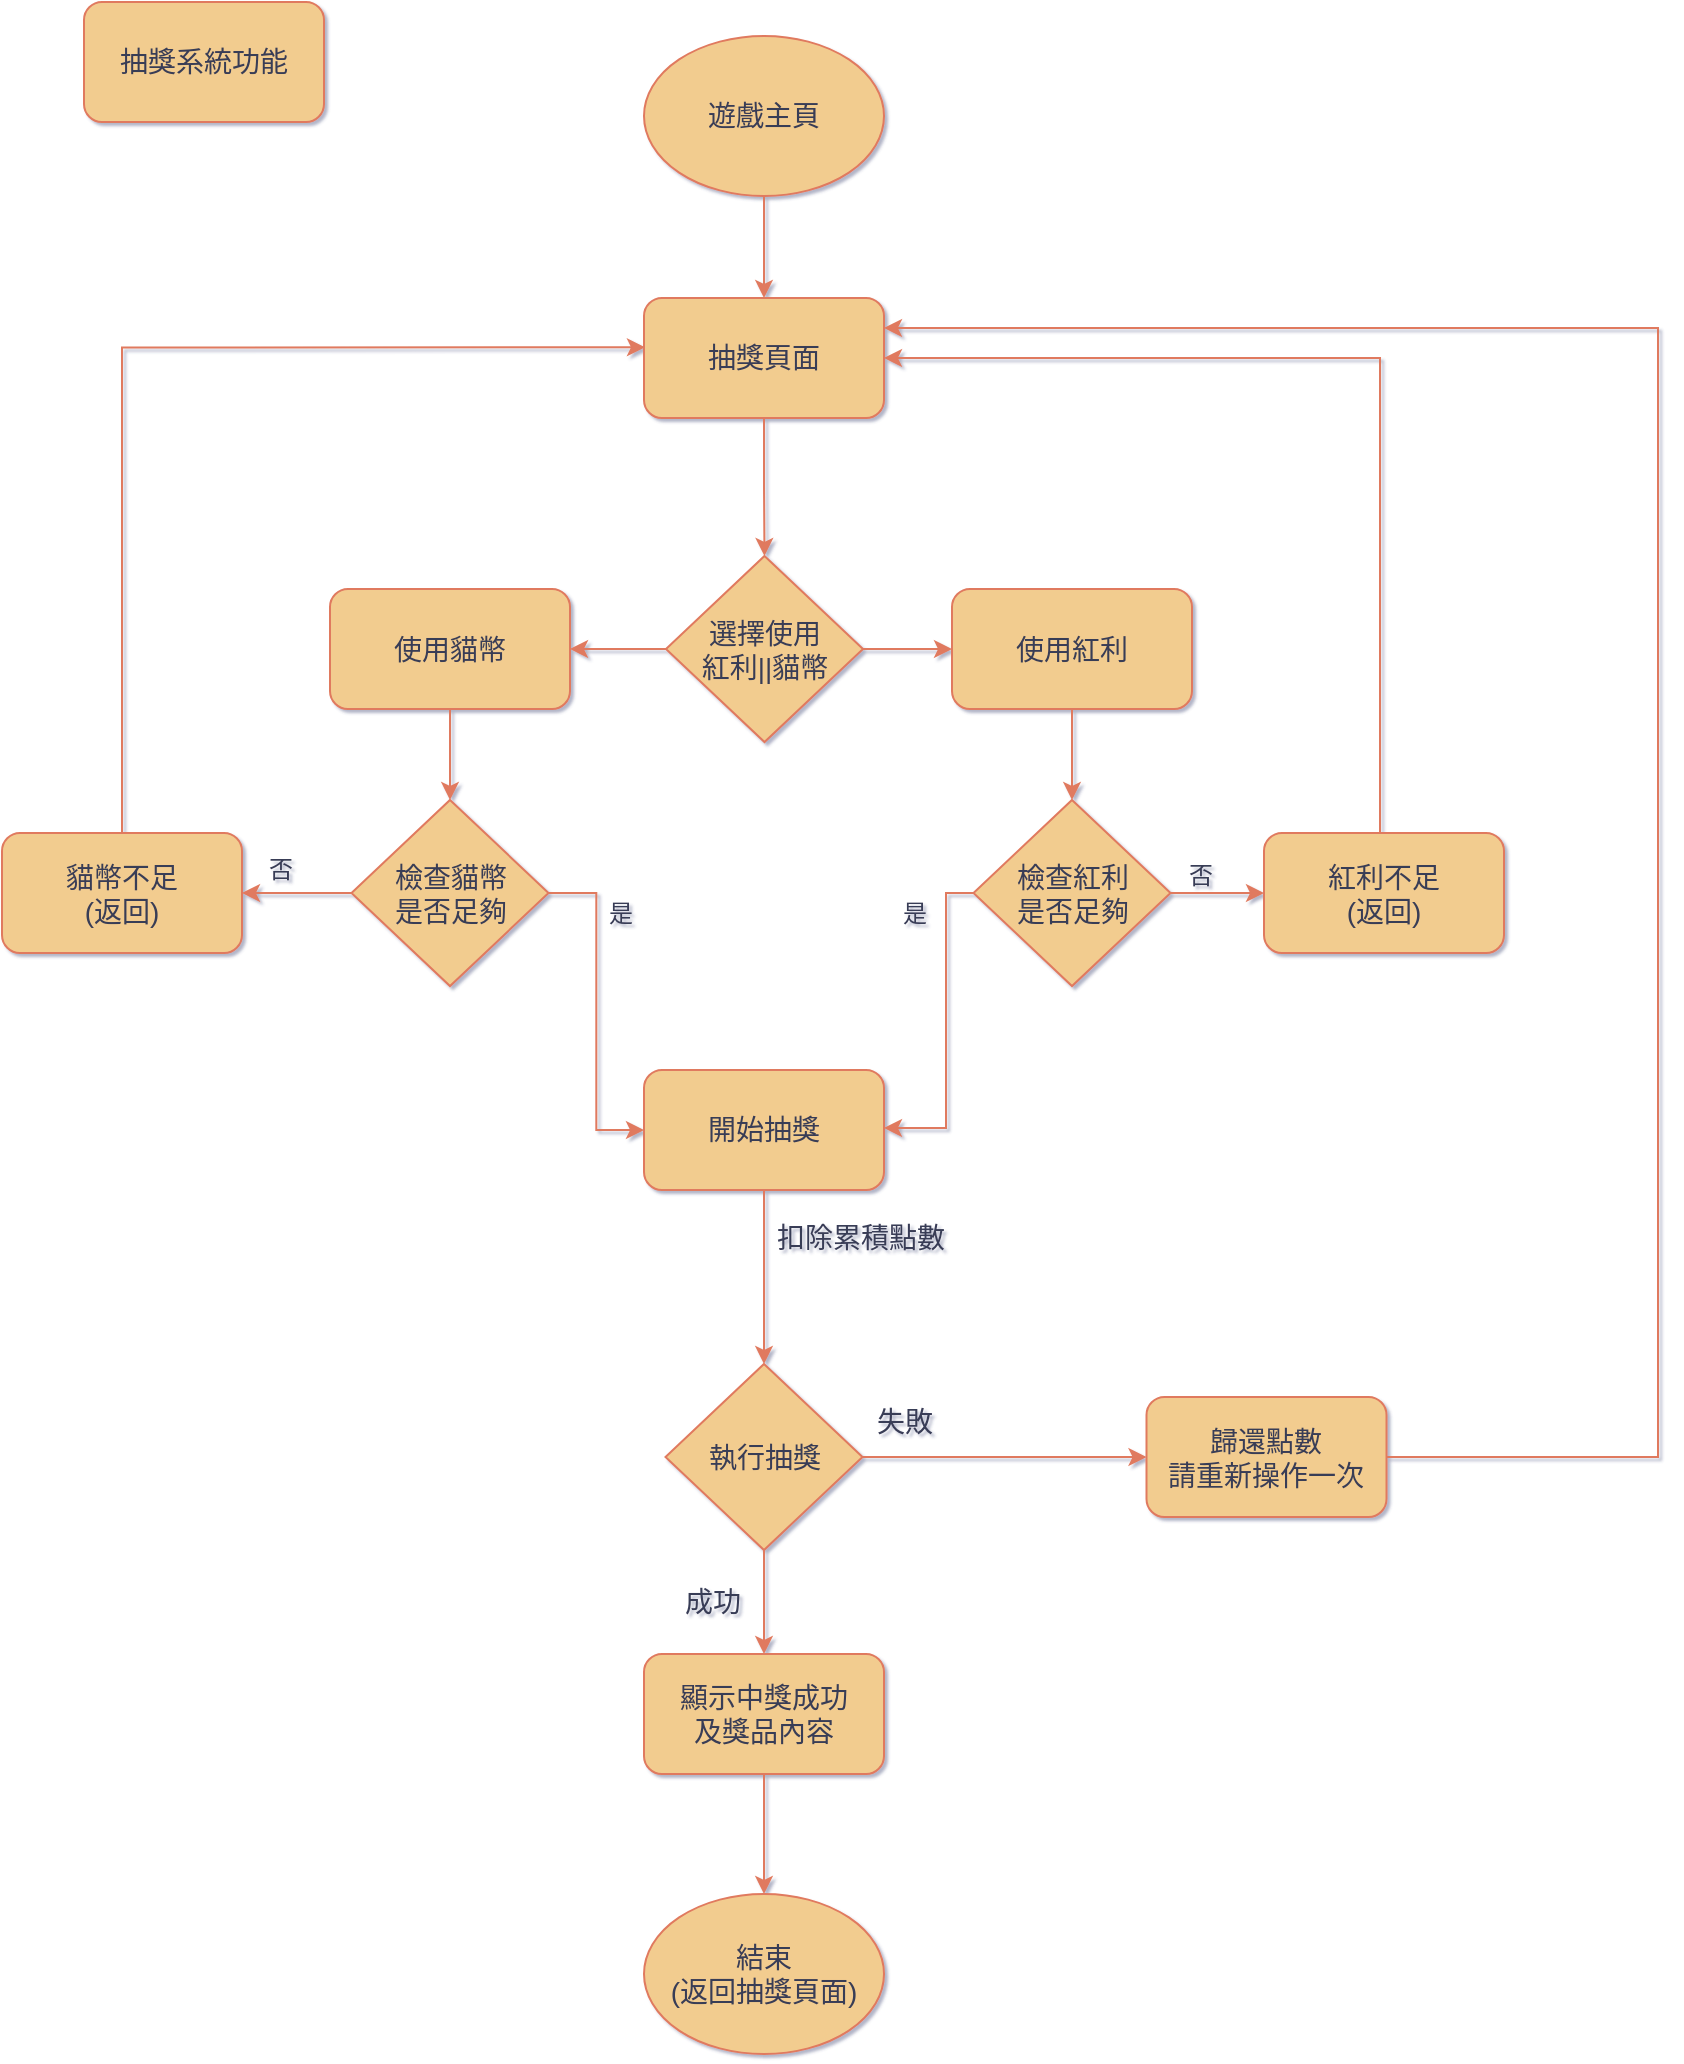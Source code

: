 <mxfile version="21.3.8" type="device">
  <diagram name="第 1 页" id="Zqvo1ujAFfrz3i5l5ESM">
    <mxGraphModel dx="1195" dy="617" grid="0" gridSize="10" guides="1" tooltips="1" connect="1" arrows="1" fold="1" page="0" pageScale="1" pageWidth="1169" pageHeight="1654" background="#ffffff" math="0" shadow="1">
      <root>
        <mxCell id="0" />
        <mxCell id="1" parent="0" />
        <mxCell id="xGS4S_83_H0r_bAf-wXa-18" style="edgeStyle=orthogonalEdgeStyle;rounded=1;orthogonalLoop=1;jettySize=auto;html=1;exitX=1;exitY=0.5;exitDx=0;exitDy=0;entryX=1;entryY=0.5;entryDx=0;entryDy=0;labelBackgroundColor=none;strokeColor=#E07A5F;fontColor=default;" parent="1" edge="1">
          <mxGeometry relative="1" as="geometry">
            <mxPoint x="1030" y="600" as="targetPoint" />
            <Array as="points">
              <mxPoint x="1211" y="1070" />
              <mxPoint x="1211" y="600" />
            </Array>
          </mxGeometry>
        </mxCell>
        <mxCell id="kBs9eP8Ocz9jSNW2KWmp-1" style="edgeStyle=orthogonalEdgeStyle;rounded=0;orthogonalLoop=1;jettySize=auto;html=1;exitX=0.5;exitY=1;exitDx=0;exitDy=0;entryX=0.5;entryY=0;entryDx=0;entryDy=0;labelBackgroundColor=none;strokeColor=#E07A5F;fontColor=default;fontSize=14;" edge="1" parent="1" source="kBs9eP8Ocz9jSNW2KWmp-2" target="kBs9eP8Ocz9jSNW2KWmp-4">
          <mxGeometry relative="1" as="geometry" />
        </mxCell>
        <mxCell id="kBs9eP8Ocz9jSNW2KWmp-2" value="遊戲主頁" style="ellipse;whiteSpace=wrap;html=1;labelBackgroundColor=none;fillColor=#F2CC8F;strokeColor=#E07A5F;fontColor=#393C56;fontSize=14;" vertex="1" parent="1">
          <mxGeometry x="337" y="294" width="120" height="80" as="geometry" />
        </mxCell>
        <mxCell id="kBs9eP8Ocz9jSNW2KWmp-3" style="edgeStyle=orthogonalEdgeStyle;rounded=0;orthogonalLoop=1;jettySize=auto;html=1;entryX=0.5;entryY=0;entryDx=0;entryDy=0;fontSize=14;labelBackgroundColor=none;strokeColor=#E07A5F;fontColor=default;" edge="1" parent="1" source="kBs9eP8Ocz9jSNW2KWmp-4" target="kBs9eP8Ocz9jSNW2KWmp-19">
          <mxGeometry relative="1" as="geometry" />
        </mxCell>
        <mxCell id="kBs9eP8Ocz9jSNW2KWmp-4" value="抽獎頁面" style="rounded=1;whiteSpace=wrap;html=1;labelBackgroundColor=none;fillColor=#F2CC8F;strokeColor=#E07A5F;fontColor=#393C56;fontSize=14;" vertex="1" parent="1">
          <mxGeometry x="337" y="425" width="120" height="60" as="geometry" />
        </mxCell>
        <mxCell id="kBs9eP8Ocz9jSNW2KWmp-5" style="edgeStyle=orthogonalEdgeStyle;rounded=0;orthogonalLoop=1;jettySize=auto;html=1;exitX=1;exitY=0.5;exitDx=0;exitDy=0;entryX=0;entryY=0.5;entryDx=0;entryDy=0;labelBackgroundColor=none;strokeColor=#E07A5F;fontColor=default;fontSize=14;" edge="1" parent="1" source="kBs9eP8Ocz9jSNW2KWmp-7" target="kBs9eP8Ocz9jSNW2KWmp-9">
          <mxGeometry relative="1" as="geometry" />
        </mxCell>
        <mxCell id="kBs9eP8Ocz9jSNW2KWmp-6" style="edgeStyle=orthogonalEdgeStyle;rounded=0;orthogonalLoop=1;jettySize=auto;html=1;exitX=0.5;exitY=1;exitDx=0;exitDy=0;entryX=0.5;entryY=0;entryDx=0;entryDy=0;labelBackgroundColor=none;strokeColor=#E07A5F;fontColor=default;fontSize=14;" edge="1" parent="1" source="kBs9eP8Ocz9jSNW2KWmp-7" target="kBs9eP8Ocz9jSNW2KWmp-13">
          <mxGeometry relative="1" as="geometry" />
        </mxCell>
        <mxCell id="kBs9eP8Ocz9jSNW2KWmp-7" value="執行抽獎" style="rhombus;whiteSpace=wrap;html=1;labelBackgroundColor=none;fillColor=#F2CC8F;strokeColor=#E07A5F;fontColor=#393C56;fontSize=14;" vertex="1" parent="1">
          <mxGeometry x="347.75" y="958" width="98.5" height="93" as="geometry" />
        </mxCell>
        <mxCell id="kBs9eP8Ocz9jSNW2KWmp-8" style="edgeStyle=orthogonalEdgeStyle;rounded=0;orthogonalLoop=1;jettySize=auto;html=1;exitX=1;exitY=0.5;exitDx=0;exitDy=0;entryX=1;entryY=0.25;entryDx=0;entryDy=0;fontSize=14;labelBackgroundColor=none;strokeColor=#E07A5F;fontColor=default;" edge="1" parent="1" source="kBs9eP8Ocz9jSNW2KWmp-9" target="kBs9eP8Ocz9jSNW2KWmp-4">
          <mxGeometry relative="1" as="geometry">
            <mxPoint x="854" y="411" as="targetPoint" />
            <Array as="points">
              <mxPoint x="844" y="1004" />
              <mxPoint x="844" y="440" />
            </Array>
          </mxGeometry>
        </mxCell>
        <mxCell id="kBs9eP8Ocz9jSNW2KWmp-9" value="歸還點數&lt;br style=&quot;font-size: 14px;&quot;&gt;請重新操作一次" style="rounded=1;whiteSpace=wrap;html=1;labelBackgroundColor=none;fillColor=#F2CC8F;strokeColor=#E07A5F;fontColor=#393C56;fontSize=14;" vertex="1" parent="1">
          <mxGeometry x="588.25" y="974.5" width="120" height="60" as="geometry" />
        </mxCell>
        <mxCell id="kBs9eP8Ocz9jSNW2KWmp-10" value="失敗" style="text;html=1;align=center;verticalAlign=middle;resizable=0;points=[];autosize=1;strokeColor=none;fillColor=none;labelBackgroundColor=none;fontColor=#393C56;fontSize=14;" vertex="1" parent="1">
          <mxGeometry x="444.25" y="972.5" width="46" height="29" as="geometry" />
        </mxCell>
        <mxCell id="kBs9eP8Ocz9jSNW2KWmp-11" value="扣除累積點數" style="text;html=1;align=center;verticalAlign=middle;resizable=0;points=[];autosize=1;strokeColor=none;fillColor=none;labelBackgroundColor=none;fontColor=#393C56;fontSize=14;" vertex="1" parent="1">
          <mxGeometry x="394" y="880" width="102" height="29" as="geometry" />
        </mxCell>
        <mxCell id="kBs9eP8Ocz9jSNW2KWmp-12" style="edgeStyle=orthogonalEdgeStyle;rounded=0;orthogonalLoop=1;jettySize=auto;html=1;exitX=0.5;exitY=1;exitDx=0;exitDy=0;entryX=0.5;entryY=0;entryDx=0;entryDy=0;labelBackgroundColor=none;strokeColor=#E07A5F;fontColor=default;fontSize=14;" edge="1" parent="1" source="kBs9eP8Ocz9jSNW2KWmp-13" target="kBs9eP8Ocz9jSNW2KWmp-15">
          <mxGeometry relative="1" as="geometry" />
        </mxCell>
        <mxCell id="kBs9eP8Ocz9jSNW2KWmp-13" value="顯示中獎成功&lt;br style=&quot;font-size: 14px;&quot;&gt;及獎品內容" style="rounded=1;whiteSpace=wrap;html=1;labelBackgroundColor=none;fillColor=#F2CC8F;strokeColor=#E07A5F;fontColor=#393C56;fontSize=14;" vertex="1" parent="1">
          <mxGeometry x="337" y="1103" width="120" height="60" as="geometry" />
        </mxCell>
        <mxCell id="kBs9eP8Ocz9jSNW2KWmp-14" value="成功" style="text;html=1;align=center;verticalAlign=middle;resizable=0;points=[];autosize=1;strokeColor=none;fillColor=none;labelBackgroundColor=none;fontColor=#393C56;fontSize=14;" vertex="1" parent="1">
          <mxGeometry x="348" y="1062" width="46" height="29" as="geometry" />
        </mxCell>
        <mxCell id="kBs9eP8Ocz9jSNW2KWmp-15" value="結束&lt;br style=&quot;font-size: 14px;&quot;&gt;(返回抽獎頁面)" style="ellipse;whiteSpace=wrap;html=1;labelBackgroundColor=none;fillColor=#F2CC8F;strokeColor=#E07A5F;fontColor=#393C56;fontSize=14;" vertex="1" parent="1">
          <mxGeometry x="337" y="1223" width="120" height="80" as="geometry" />
        </mxCell>
        <mxCell id="kBs9eP8Ocz9jSNW2KWmp-16" value="抽獎系統功能" style="rounded=1;whiteSpace=wrap;html=1;labelBackgroundColor=none;fillColor=#F2CC8F;strokeColor=#E07A5F;fontColor=#393C56;fontSize=14;" vertex="1" parent="1">
          <mxGeometry x="57" y="277" width="120" height="60" as="geometry" />
        </mxCell>
        <mxCell id="kBs9eP8Ocz9jSNW2KWmp-17" style="edgeStyle=orthogonalEdgeStyle;rounded=0;orthogonalLoop=1;jettySize=auto;html=1;exitX=1;exitY=0.5;exitDx=0;exitDy=0;fontSize=14;labelBackgroundColor=none;strokeColor=#E07A5F;fontColor=default;" edge="1" parent="1" source="kBs9eP8Ocz9jSNW2KWmp-19" target="kBs9eP8Ocz9jSNW2KWmp-23">
          <mxGeometry relative="1" as="geometry" />
        </mxCell>
        <mxCell id="kBs9eP8Ocz9jSNW2KWmp-18" style="edgeStyle=orthogonalEdgeStyle;rounded=0;orthogonalLoop=1;jettySize=auto;html=1;exitX=0;exitY=0.5;exitDx=0;exitDy=0;entryX=1;entryY=0.5;entryDx=0;entryDy=0;fontSize=14;labelBackgroundColor=none;strokeColor=#E07A5F;fontColor=default;" edge="1" parent="1" source="kBs9eP8Ocz9jSNW2KWmp-19" target="kBs9eP8Ocz9jSNW2KWmp-21">
          <mxGeometry relative="1" as="geometry" />
        </mxCell>
        <mxCell id="kBs9eP8Ocz9jSNW2KWmp-19" value="選擇使用&lt;br style=&quot;font-size: 14px;&quot;&gt;紅利||貓幣" style="rhombus;whiteSpace=wrap;html=1;labelBackgroundColor=none;fillColor=#F2CC8F;strokeColor=#E07A5F;fontColor=#393C56;fontSize=14;" vertex="1" parent="1">
          <mxGeometry x="348" y="554" width="98.5" height="93" as="geometry" />
        </mxCell>
        <mxCell id="kBs9eP8Ocz9jSNW2KWmp-20" style="edgeStyle=orthogonalEdgeStyle;rounded=0;orthogonalLoop=1;jettySize=auto;html=1;exitX=0.5;exitY=1;exitDx=0;exitDy=0;entryX=0.5;entryY=0;entryDx=0;entryDy=0;fontSize=14;labelBackgroundColor=none;strokeColor=#E07A5F;fontColor=default;" edge="1" parent="1" source="kBs9eP8Ocz9jSNW2KWmp-21" target="kBs9eP8Ocz9jSNW2KWmp-29">
          <mxGeometry relative="1" as="geometry" />
        </mxCell>
        <mxCell id="kBs9eP8Ocz9jSNW2KWmp-21" value="使用貓幣" style="rounded=1;whiteSpace=wrap;html=1;labelBackgroundColor=none;fillColor=#F2CC8F;strokeColor=#E07A5F;fontColor=#393C56;fontSize=14;" vertex="1" parent="1">
          <mxGeometry x="180" y="570.5" width="120" height="60" as="geometry" />
        </mxCell>
        <mxCell id="kBs9eP8Ocz9jSNW2KWmp-22" style="edgeStyle=orthogonalEdgeStyle;rounded=0;orthogonalLoop=1;jettySize=auto;html=1;exitX=0.5;exitY=1;exitDx=0;exitDy=0;entryX=0.5;entryY=0;entryDx=0;entryDy=0;fontSize=14;labelBackgroundColor=none;strokeColor=#E07A5F;fontColor=default;" edge="1" parent="1" source="kBs9eP8Ocz9jSNW2KWmp-23" target="kBs9eP8Ocz9jSNW2KWmp-26">
          <mxGeometry relative="1" as="geometry" />
        </mxCell>
        <mxCell id="kBs9eP8Ocz9jSNW2KWmp-23" value="使用紅利" style="rounded=1;whiteSpace=wrap;html=1;labelBackgroundColor=none;fillColor=#F2CC8F;strokeColor=#E07A5F;fontColor=#393C56;fontSize=14;" vertex="1" parent="1">
          <mxGeometry x="491" y="570.5" width="120" height="60" as="geometry" />
        </mxCell>
        <mxCell id="kBs9eP8Ocz9jSNW2KWmp-24" style="edgeStyle=orthogonalEdgeStyle;rounded=0;orthogonalLoop=1;jettySize=auto;html=1;fontSize=14;labelBackgroundColor=none;strokeColor=#E07A5F;fontColor=default;" edge="1" parent="1" source="kBs9eP8Ocz9jSNW2KWmp-26" target="kBs9eP8Ocz9jSNW2KWmp-35">
          <mxGeometry relative="1" as="geometry">
            <Array as="points">
              <mxPoint x="488" y="723" />
              <mxPoint x="488" y="840" />
            </Array>
          </mxGeometry>
        </mxCell>
        <mxCell id="kBs9eP8Ocz9jSNW2KWmp-25" style="edgeStyle=orthogonalEdgeStyle;rounded=0;orthogonalLoop=1;jettySize=auto;html=1;exitX=1;exitY=0.5;exitDx=0;exitDy=0;fontSize=14;labelBackgroundColor=none;strokeColor=#E07A5F;fontColor=default;" edge="1" parent="1" source="kBs9eP8Ocz9jSNW2KWmp-26" target="kBs9eP8Ocz9jSNW2KWmp-31">
          <mxGeometry relative="1" as="geometry" />
        </mxCell>
        <mxCell id="kBs9eP8Ocz9jSNW2KWmp-26" value="檢查紅利&lt;br style=&quot;font-size: 14px;&quot;&gt;是否足夠" style="rhombus;whiteSpace=wrap;html=1;labelBackgroundColor=none;fillColor=#F2CC8F;strokeColor=#E07A5F;fontColor=#393C56;fontSize=14;" vertex="1" parent="1">
          <mxGeometry x="501.75" y="676" width="98.5" height="93" as="geometry" />
        </mxCell>
        <mxCell id="kBs9eP8Ocz9jSNW2KWmp-27" style="edgeStyle=orthogonalEdgeStyle;rounded=0;orthogonalLoop=1;jettySize=auto;html=1;exitX=0;exitY=0.5;exitDx=0;exitDy=0;entryX=1;entryY=0.5;entryDx=0;entryDy=0;fontSize=14;labelBackgroundColor=none;strokeColor=#E07A5F;fontColor=default;" edge="1" parent="1" source="kBs9eP8Ocz9jSNW2KWmp-29" target="kBs9eP8Ocz9jSNW2KWmp-33">
          <mxGeometry relative="1" as="geometry" />
        </mxCell>
        <mxCell id="kBs9eP8Ocz9jSNW2KWmp-28" style="edgeStyle=orthogonalEdgeStyle;rounded=0;orthogonalLoop=1;jettySize=auto;html=1;entryX=0;entryY=0.5;entryDx=0;entryDy=0;fontSize=14;labelBackgroundColor=none;strokeColor=#E07A5F;fontColor=default;" edge="1" parent="1" source="kBs9eP8Ocz9jSNW2KWmp-29" target="kBs9eP8Ocz9jSNW2KWmp-35">
          <mxGeometry relative="1" as="geometry" />
        </mxCell>
        <mxCell id="kBs9eP8Ocz9jSNW2KWmp-29" value="檢查貓幣&lt;br style=&quot;font-size: 14px;&quot;&gt;是否足夠" style="rhombus;whiteSpace=wrap;html=1;labelBackgroundColor=none;fillColor=#F2CC8F;strokeColor=#E07A5F;fontColor=#393C56;fontSize=14;" vertex="1" parent="1">
          <mxGeometry x="190.75" y="676" width="98.5" height="93" as="geometry" />
        </mxCell>
        <mxCell id="kBs9eP8Ocz9jSNW2KWmp-30" style="edgeStyle=orthogonalEdgeStyle;rounded=0;orthogonalLoop=1;jettySize=auto;html=1;entryX=1;entryY=0.5;entryDx=0;entryDy=0;fontSize=14;labelBackgroundColor=none;strokeColor=#E07A5F;fontColor=default;" edge="1" parent="1" source="kBs9eP8Ocz9jSNW2KWmp-31" target="kBs9eP8Ocz9jSNW2KWmp-4">
          <mxGeometry relative="1" as="geometry">
            <mxPoint x="709.0" y="455.5" as="targetPoint" />
            <Array as="points">
              <mxPoint x="705" y="455" />
            </Array>
          </mxGeometry>
        </mxCell>
        <mxCell id="kBs9eP8Ocz9jSNW2KWmp-31" value="紅利不足&lt;br style=&quot;font-size: 14px;&quot;&gt;(返回)" style="rounded=1;whiteSpace=wrap;html=1;labelBackgroundColor=none;fillColor=#F2CC8F;strokeColor=#E07A5F;fontColor=#393C56;fontSize=14;" vertex="1" parent="1">
          <mxGeometry x="647" y="692.5" width="120" height="60" as="geometry" />
        </mxCell>
        <mxCell id="kBs9eP8Ocz9jSNW2KWmp-32" style="edgeStyle=orthogonalEdgeStyle;rounded=0;orthogonalLoop=1;jettySize=auto;html=1;entryX=0.004;entryY=0.411;entryDx=0;entryDy=0;entryPerimeter=0;strokeColor=#E07A5F;fontColor=#393C56;fillColor=#F2CC8F;" edge="1" parent="1" source="kBs9eP8Ocz9jSNW2KWmp-33" target="kBs9eP8Ocz9jSNW2KWmp-4">
          <mxGeometry relative="1" as="geometry">
            <Array as="points">
              <mxPoint x="76" y="450" />
            </Array>
          </mxGeometry>
        </mxCell>
        <mxCell id="kBs9eP8Ocz9jSNW2KWmp-33" value="貓幣不足&lt;br style=&quot;font-size: 14px;&quot;&gt;(返回)" style="rounded=1;whiteSpace=wrap;html=1;labelBackgroundColor=none;fillColor=#F2CC8F;strokeColor=#E07A5F;fontColor=#393C56;fontSize=14;" vertex="1" parent="1">
          <mxGeometry x="16" y="692.5" width="120" height="60" as="geometry" />
        </mxCell>
        <mxCell id="kBs9eP8Ocz9jSNW2KWmp-34" style="edgeStyle=orthogonalEdgeStyle;rounded=0;orthogonalLoop=1;jettySize=auto;html=1;exitX=0.5;exitY=1;exitDx=0;exitDy=0;entryX=0.5;entryY=0;entryDx=0;entryDy=0;fontSize=14;labelBackgroundColor=none;strokeColor=#E07A5F;fontColor=default;" edge="1" parent="1" source="kBs9eP8Ocz9jSNW2KWmp-35" target="kBs9eP8Ocz9jSNW2KWmp-7">
          <mxGeometry relative="1" as="geometry" />
        </mxCell>
        <mxCell id="kBs9eP8Ocz9jSNW2KWmp-35" value="開始抽獎" style="rounded=1;whiteSpace=wrap;html=1;labelBackgroundColor=none;fillColor=#F2CC8F;strokeColor=#E07A5F;fontColor=#393C56;fontSize=14;" vertex="1" parent="1">
          <mxGeometry x="337" y="811" width="120" height="60" as="geometry" />
        </mxCell>
        <mxCell id="kBs9eP8Ocz9jSNW2KWmp-36" value="是" style="text;html=1;align=center;verticalAlign=middle;resizable=0;points=[];autosize=1;strokeColor=none;fillColor=none;fontColor=#393C56;" vertex="1" parent="1">
          <mxGeometry x="457" y="720" width="30" height="26" as="geometry" />
        </mxCell>
        <mxCell id="kBs9eP8Ocz9jSNW2KWmp-37" value="否" style="text;html=1;align=center;verticalAlign=middle;resizable=0;points=[];autosize=1;strokeColor=none;fillColor=none;fontColor=#393C56;" vertex="1" parent="1">
          <mxGeometry x="600.25" y="701" width="30" height="26" as="geometry" />
        </mxCell>
        <mxCell id="kBs9eP8Ocz9jSNW2KWmp-38" value="否" style="text;html=1;align=center;verticalAlign=middle;resizable=0;points=[];autosize=1;strokeColor=none;fillColor=none;fontColor=#393C56;" vertex="1" parent="1">
          <mxGeometry x="140" y="698" width="30" height="26" as="geometry" />
        </mxCell>
        <mxCell id="kBs9eP8Ocz9jSNW2KWmp-39" value="是" style="text;html=1;align=center;verticalAlign=middle;resizable=0;points=[];autosize=1;strokeColor=none;fillColor=none;fontColor=#393C56;" vertex="1" parent="1">
          <mxGeometry x="310" y="720" width="30" height="26" as="geometry" />
        </mxCell>
      </root>
    </mxGraphModel>
  </diagram>
</mxfile>
